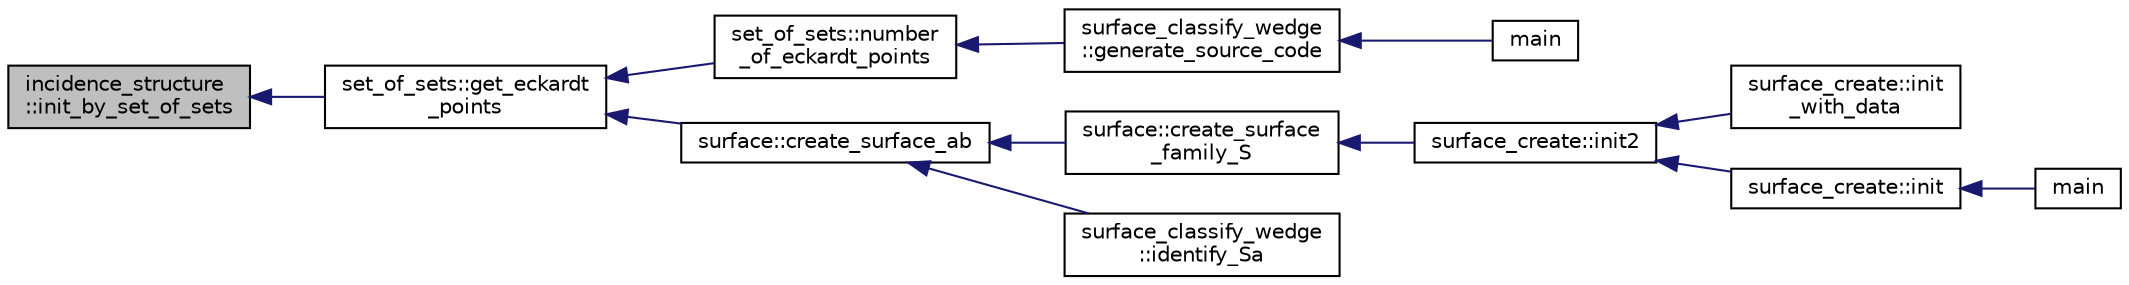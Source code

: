 digraph "incidence_structure::init_by_set_of_sets"
{
  edge [fontname="Helvetica",fontsize="10",labelfontname="Helvetica",labelfontsize="10"];
  node [fontname="Helvetica",fontsize="10",shape=record];
  rankdir="LR";
  Node5196 [label="incidence_structure\l::init_by_set_of_sets",height=0.2,width=0.4,color="black", fillcolor="grey75", style="filled", fontcolor="black"];
  Node5196 -> Node5197 [dir="back",color="midnightblue",fontsize="10",style="solid",fontname="Helvetica"];
  Node5197 [label="set_of_sets::get_eckardt\l_points",height=0.2,width=0.4,color="black", fillcolor="white", style="filled",URL="$da/dd6/classset__of__sets.html#af6713e71ef5a1b7cc7892d78900166c4"];
  Node5197 -> Node5198 [dir="back",color="midnightblue",fontsize="10",style="solid",fontname="Helvetica"];
  Node5198 [label="set_of_sets::number\l_of_eckardt_points",height=0.2,width=0.4,color="black", fillcolor="white", style="filled",URL="$da/dd6/classset__of__sets.html#acf1d8689cc8ef9c4987d86c78be68302"];
  Node5198 -> Node5199 [dir="back",color="midnightblue",fontsize="10",style="solid",fontname="Helvetica"];
  Node5199 [label="surface_classify_wedge\l::generate_source_code",height=0.2,width=0.4,color="black", fillcolor="white", style="filled",URL="$d7/d5c/classsurface__classify__wedge.html#a4cb31d5e7747571177fbdedf79631fd9"];
  Node5199 -> Node5200 [dir="back",color="midnightblue",fontsize="10",style="solid",fontname="Helvetica"];
  Node5200 [label="main",height=0.2,width=0.4,color="black", fillcolor="white", style="filled",URL="$df/df8/surface__classify_8_c.html#a217dbf8b442f20279ea00b898af96f52"];
  Node5197 -> Node5201 [dir="back",color="midnightblue",fontsize="10",style="solid",fontname="Helvetica"];
  Node5201 [label="surface::create_surface_ab",height=0.2,width=0.4,color="black", fillcolor="white", style="filled",URL="$d5/d88/classsurface.html#a9e0834d9fd3ea14957df1944ac40c847"];
  Node5201 -> Node5202 [dir="back",color="midnightblue",fontsize="10",style="solid",fontname="Helvetica"];
  Node5202 [label="surface::create_surface\l_family_S",height=0.2,width=0.4,color="black", fillcolor="white", style="filled",URL="$d5/d88/classsurface.html#a820199c4eab279fad1085a308550fa8f"];
  Node5202 -> Node5203 [dir="back",color="midnightblue",fontsize="10",style="solid",fontname="Helvetica"];
  Node5203 [label="surface_create::init2",height=0.2,width=0.4,color="black", fillcolor="white", style="filled",URL="$de/da4/classsurface__create.html#a0d600640f7dd62d5a6c36443effdab59"];
  Node5203 -> Node5204 [dir="back",color="midnightblue",fontsize="10",style="solid",fontname="Helvetica"];
  Node5204 [label="surface_create::init\l_with_data",height=0.2,width=0.4,color="black", fillcolor="white", style="filled",URL="$de/da4/classsurface__create.html#a9226f687139676532adb1aa971fbade2"];
  Node5203 -> Node5205 [dir="back",color="midnightblue",fontsize="10",style="solid",fontname="Helvetica"];
  Node5205 [label="surface_create::init",height=0.2,width=0.4,color="black", fillcolor="white", style="filled",URL="$de/da4/classsurface__create.html#ab0db5c12825f778e3caf8aa4da02eb06"];
  Node5205 -> Node5206 [dir="back",color="midnightblue",fontsize="10",style="solid",fontname="Helvetica"];
  Node5206 [label="main",height=0.2,width=0.4,color="black", fillcolor="white", style="filled",URL="$d2/dfa/create__surface__main_8_c.html#a217dbf8b442f20279ea00b898af96f52"];
  Node5201 -> Node5207 [dir="back",color="midnightblue",fontsize="10",style="solid",fontname="Helvetica"];
  Node5207 [label="surface_classify_wedge\l::identify_Sa",height=0.2,width=0.4,color="black", fillcolor="white", style="filled",URL="$d7/d5c/classsurface__classify__wedge.html#a8fdc22ea1850bd4da28ace84adb055a6"];
}
